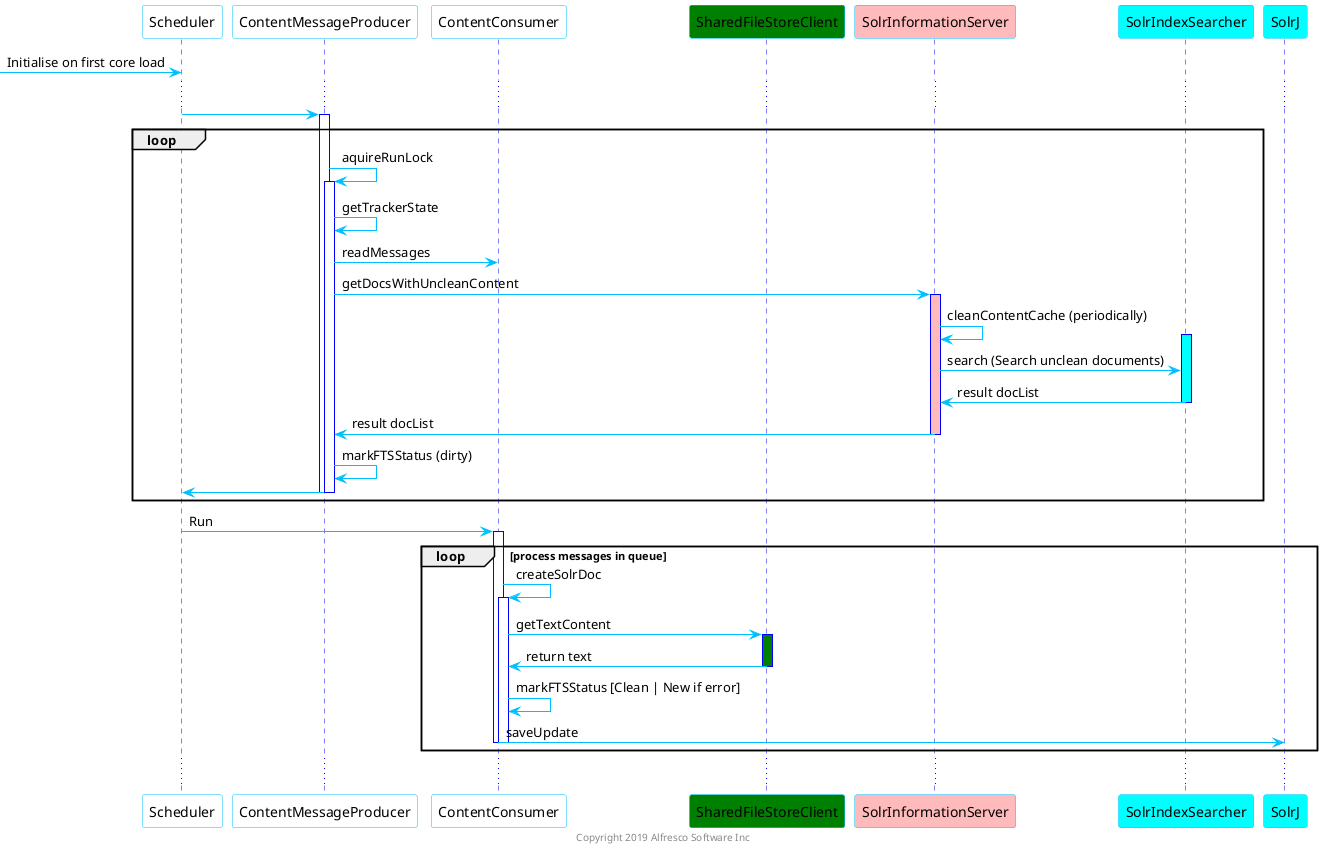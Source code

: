 @startuml
skinparam  sequence  {
	ArrowColor DeepSkyBlue
	ActorBorderColor DeepSkyBlue
	LifeLineBorderColor blue
	ParticipantBorderColor DeepSkyBlue
	ParticipantBackgroundColor white
}

 [-> Scheduler : Initialise on first core load

       participant ContentMessageProducer
       participant ContentConsumer
       participant SharedFileStoreClient #green
 ...
 Scheduler -> ContentMessageProducer
 	loop
 		activate ContentMessageProducer
	    ContentMessageProducer -> ContentMessageProducer: aquireRunLock
    	activate ContentMessageProducer
    	ContentMessageProducer -> ContentMessageProducer: getTrackerState
    	ContentMessageProducer -> ContentConsumer: readMessages
	    deactivate ContentConsumer
   	 	participant SolrInformationServer #FFBBBB
    	ContentMessageProducer -> SolrInformationServer: getDocsWithUncleanContent
    	activate SolrInformationServer  #FFBBBB
    	SolrInformationServer -> SolrInformationServer: cleanContentCache (periodically)
    	participant SolrIndexSearcher  #aqua
	    activate SolrIndexSearcher #aqua
	    SolrInformationServer -> SolrIndexSearcher: search (Search unclean documents)
	    SolrIndexSearcher -> SolrInformationServer: result docList
	    deactivate SolrIndexSearcher
	    ContentMessageProducer <- SolrInformationServer: result docList
	    deactivate SolrInformationServer
    	ContentMessageProducer -> ContentMessageProducer:markFTSStatus (dirty)
 		ContentMessageProducer -> Scheduler
 		deactivate ContentMessageProducer
 		deactivate ContentMessageProducer
 	end
 	Scheduler -> ContentConsumer: Run
     loop process messages in queue
       activate ContentConsumer
       ContentConsumer->ContentConsumer:createSolrDoc
       activate ContentConsumer 
       ContentConsumer -> SharedFileStoreClient: getTextContent
       activate SharedFileStoreClient #green
       ContentConsumer <- SharedFileStoreClient: return text
       deactivate SharedFileStoreClient
       ContentConsumer->ContentConsumer:markFTSStatus [Clean | New if error]
       participant SolrJ #aqua
       ContentConsumer->SolrJ:saveUpdate
       deactivate ContentConsumer
       deactivate ContentConsumer
    end
...
 center footer Copyright 2019 Alfresco Software Inc
 
 @enduml